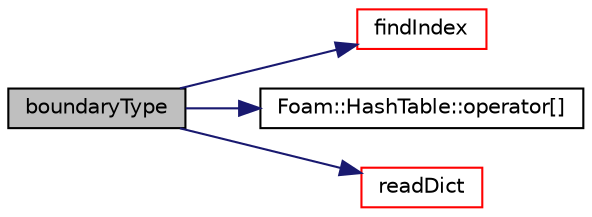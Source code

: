 digraph "boundaryType"
{
  bgcolor="transparent";
  edge [fontname="Helvetica",fontsize="10",labelfontname="Helvetica",labelfontsize="10"];
  node [fontname="Helvetica",fontsize="10",shape=record];
  rankdir="LR";
  Node1823 [label="boundaryType",height=0.2,width=0.4,color="black", fillcolor="grey75", style="filled", fontcolor="black"];
  Node1823 -> Node1824 [color="midnightblue",fontsize="10",style="solid",fontname="Helvetica"];
  Node1824 [label="findIndex",height=0.2,width=0.4,color="red",URL="$a22077.html#a2b862826c1fbd43e2bf4cbfec9441616",tooltip="Return index corresponding to patch &#39;name&#39;. "];
  Node1823 -> Node2122 [color="midnightblue",fontsize="10",style="solid",fontname="Helvetica"];
  Node2122 [label="Foam::HashTable::operator[]",height=0.2,width=0.4,color="black",URL="$a26841.html#a0f391005bd88b6a50dd7eb25e2aa15a1",tooltip="Find and return a hashedEntry. "];
  Node1823 -> Node2123 [color="midnightblue",fontsize="10",style="solid",fontname="Helvetica"];
  Node2123 [label="readDict",height=0.2,width=0.4,color="red",URL="$a22077.html#ac54ace7467d79653dee278077fb187b6",tooltip="Read constant/boundaryRegion. "];
}
